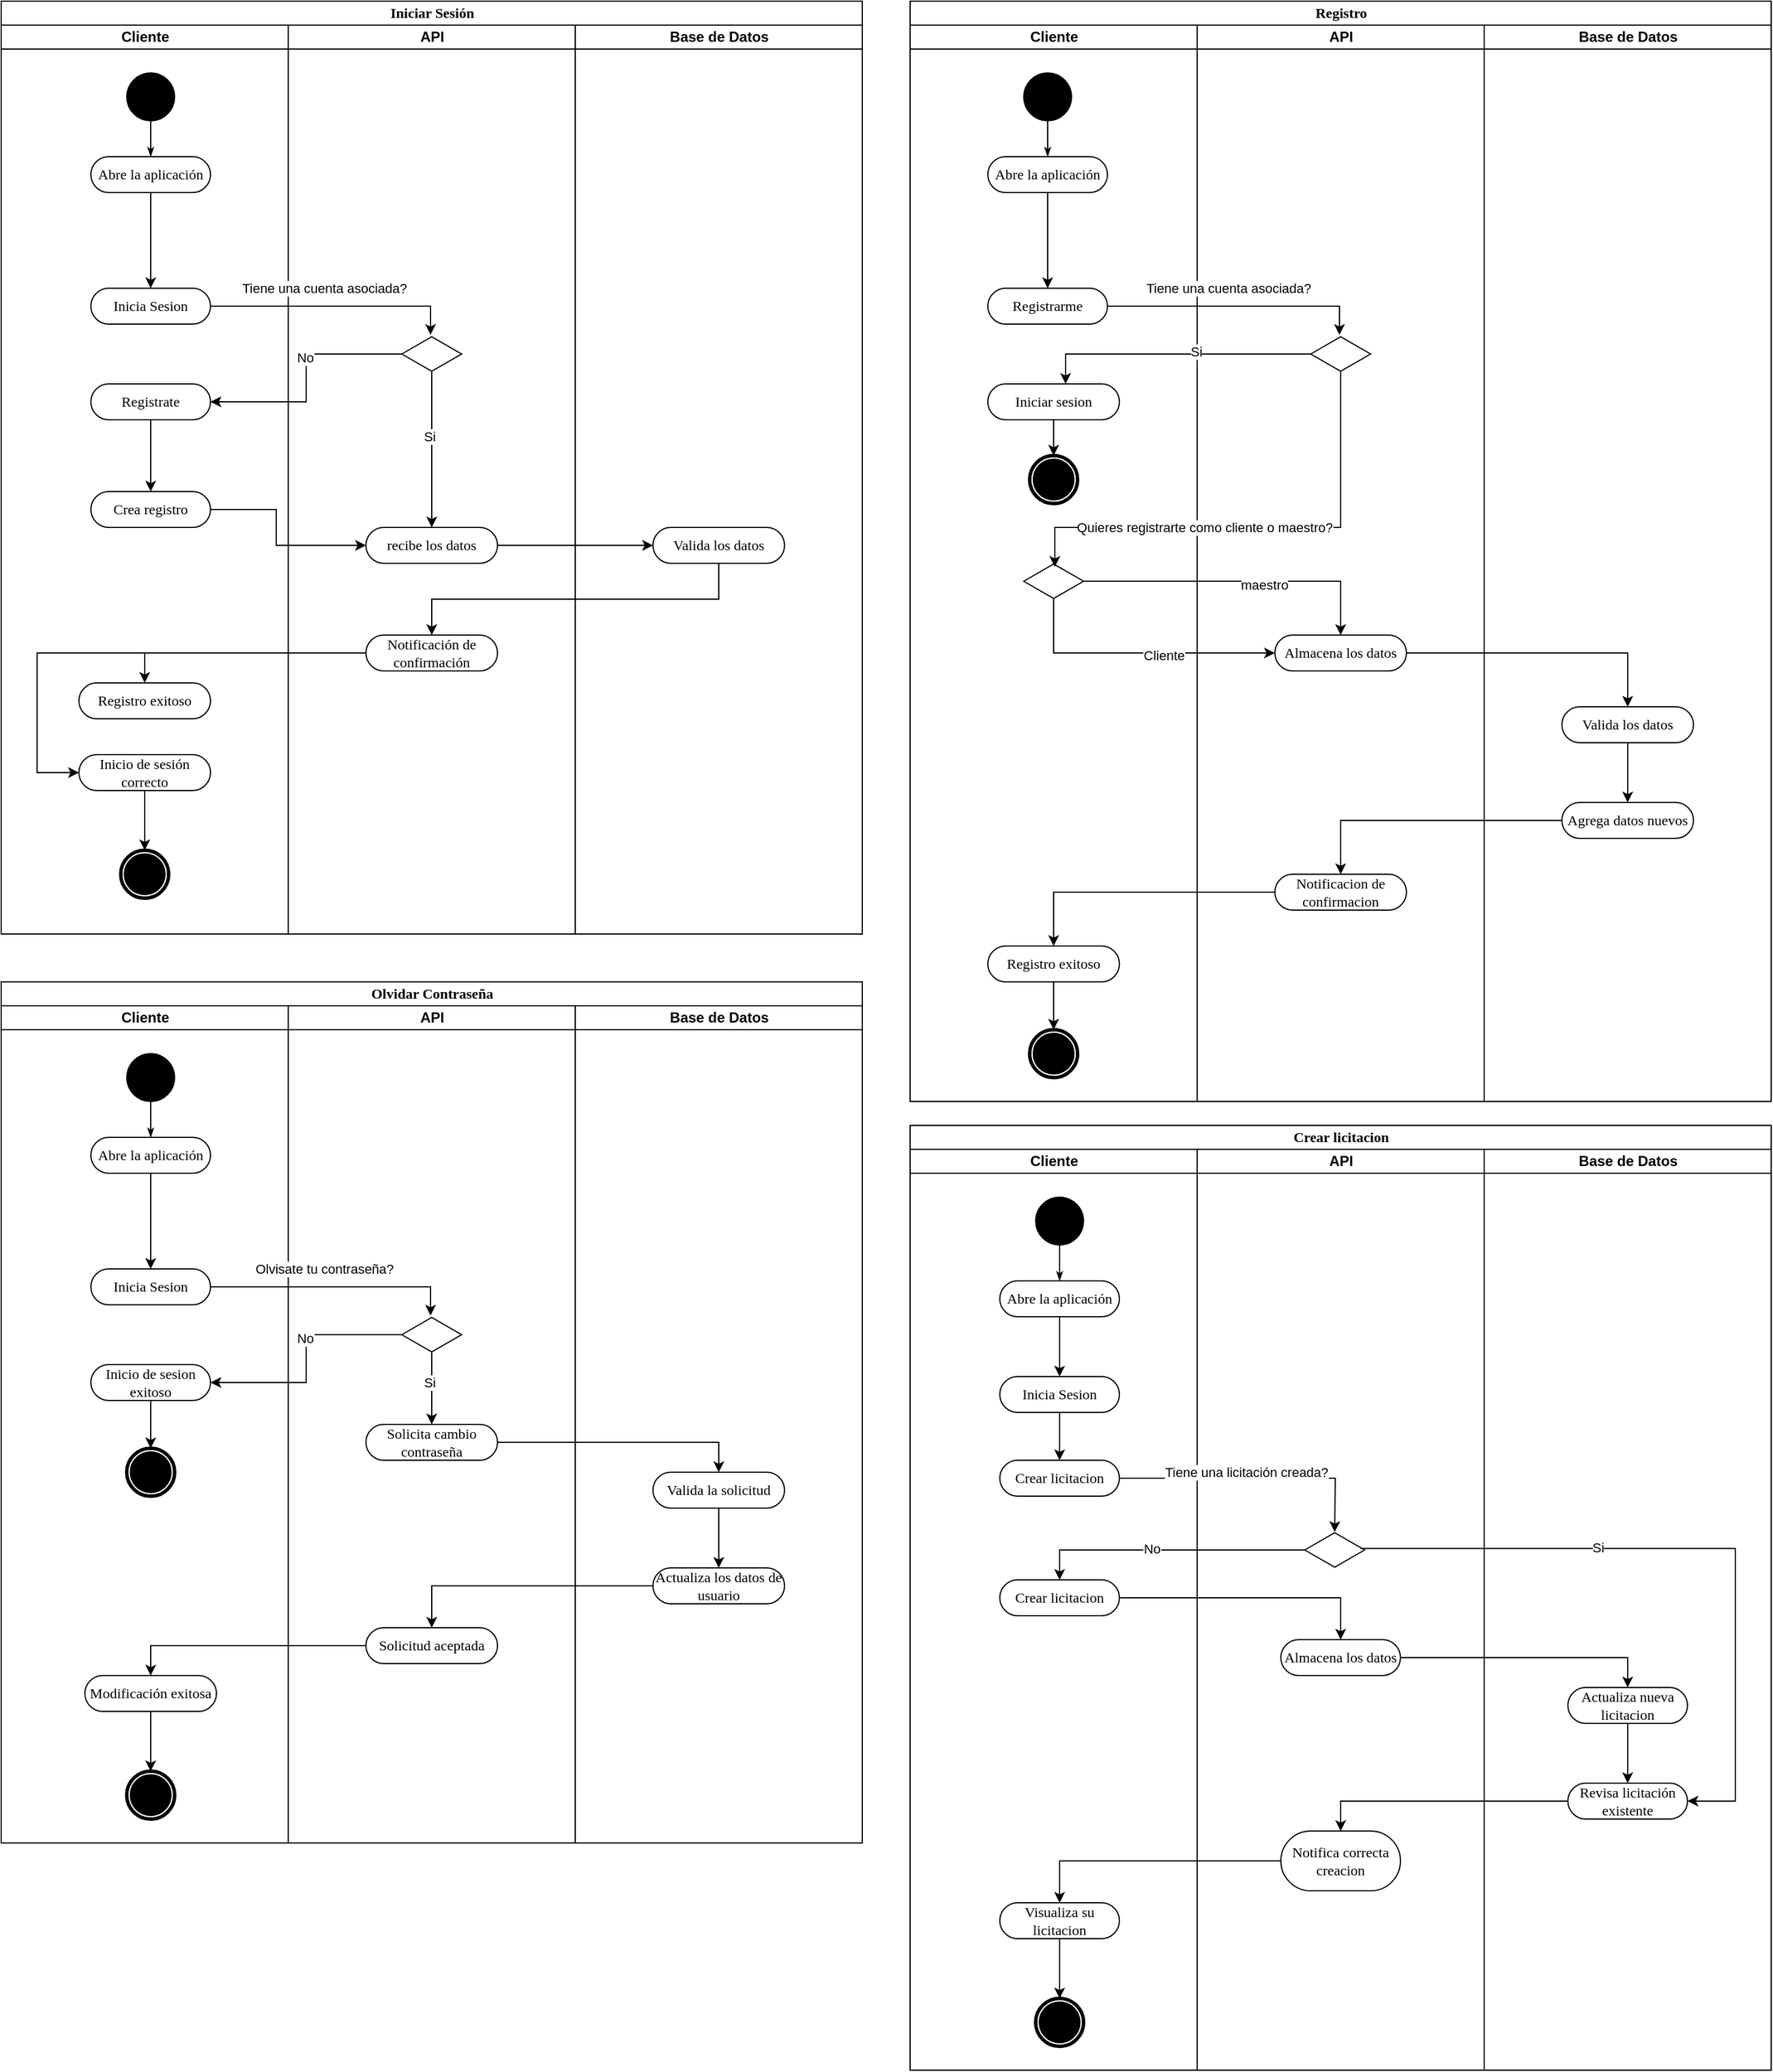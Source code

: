 <mxfile version="24.7.17">
  <diagram name="Page-1" id="0783ab3e-0a74-02c8-0abd-f7b4e66b4bec">
    <mxGraphModel dx="1687" dy="918" grid="1" gridSize="10" guides="1" tooltips="1" connect="1" arrows="1" fold="1" page="1" pageScale="1" pageWidth="850" pageHeight="1100" background="none" math="0" shadow="0">
      <root>
        <mxCell id="0" />
        <mxCell id="1" parent="0" />
        <mxCell id="1c1d494c118603dd-1" value="Iniciar Sesión" style="swimlane;html=1;childLayout=stackLayout;startSize=20;rounded=0;shadow=0;comic=0;labelBackgroundColor=none;strokeWidth=1;fontFamily=Verdana;fontSize=12;align=center;" parent="1" vertex="1">
          <mxGeometry x="40" y="20" width="720" height="780" as="geometry" />
        </mxCell>
        <mxCell id="1c1d494c118603dd-2" value="Cliente" style="swimlane;html=1;startSize=20;" parent="1c1d494c118603dd-1" vertex="1">
          <mxGeometry y="20" width="240" height="760" as="geometry" />
        </mxCell>
        <mxCell id="60571a20871a0731-4" value="" style="ellipse;whiteSpace=wrap;html=1;rounded=0;shadow=0;comic=0;labelBackgroundColor=none;strokeWidth=1;fillColor=#000000;fontFamily=Verdana;fontSize=12;align=center;" parent="1c1d494c118603dd-2" vertex="1">
          <mxGeometry x="105" y="40" width="40" height="40" as="geometry" />
        </mxCell>
        <mxCell id="jfp3G84-DyAn0jb1whlW-14" value="" style="edgeStyle=orthogonalEdgeStyle;rounded=0;orthogonalLoop=1;jettySize=auto;html=1;" edge="1" parent="1c1d494c118603dd-2" source="60571a20871a0731-8" target="jfp3G84-DyAn0jb1whlW-13">
          <mxGeometry relative="1" as="geometry" />
        </mxCell>
        <mxCell id="60571a20871a0731-8" value="Abre la aplicación" style="rounded=1;whiteSpace=wrap;html=1;shadow=0;comic=0;labelBackgroundColor=none;strokeWidth=1;fontFamily=Verdana;fontSize=12;align=center;arcSize=50;" parent="1c1d494c118603dd-2" vertex="1">
          <mxGeometry x="75" y="110" width="100" height="30" as="geometry" />
        </mxCell>
        <mxCell id="1c1d494c118603dd-27" style="edgeStyle=orthogonalEdgeStyle;rounded=0;html=1;labelBackgroundColor=none;startArrow=none;startFill=0;startSize=5;endArrow=classicThin;endFill=1;endSize=5;jettySize=auto;orthogonalLoop=1;strokeWidth=1;fontFamily=Verdana;fontSize=12" parent="1c1d494c118603dd-2" source="60571a20871a0731-4" target="60571a20871a0731-8" edge="1">
          <mxGeometry relative="1" as="geometry" />
        </mxCell>
        <mxCell id="jfp3G84-DyAn0jb1whlW-13" value="Inicia Sesion" style="rounded=1;whiteSpace=wrap;html=1;shadow=0;comic=0;labelBackgroundColor=none;strokeWidth=1;fontFamily=Verdana;fontSize=12;align=center;arcSize=50;" vertex="1" parent="1c1d494c118603dd-2">
          <mxGeometry x="75" y="220" width="100" height="30" as="geometry" />
        </mxCell>
        <mxCell id="jfp3G84-DyAn0jb1whlW-41" style="edgeStyle=orthogonalEdgeStyle;rounded=0;orthogonalLoop=1;jettySize=auto;html=1;" edge="1" parent="1c1d494c118603dd-2" source="jfp3G84-DyAn0jb1whlW-30" target="60571a20871a0731-5">
          <mxGeometry relative="1" as="geometry" />
        </mxCell>
        <mxCell id="jfp3G84-DyAn0jb1whlW-30" value="Inicio de sesión correcto" style="rounded=1;whiteSpace=wrap;html=1;shadow=0;comic=0;labelBackgroundColor=none;strokeWidth=1;fontFamily=Verdana;fontSize=12;align=center;arcSize=50;" vertex="1" parent="1c1d494c118603dd-2">
          <mxGeometry x="65" y="610" width="110" height="30" as="geometry" />
        </mxCell>
        <mxCell id="jfp3G84-DyAn0jb1whlW-37" value="" style="edgeStyle=orthogonalEdgeStyle;rounded=0;orthogonalLoop=1;jettySize=auto;html=1;" edge="1" parent="1c1d494c118603dd-2" source="jfp3G84-DyAn0jb1whlW-32" target="jfp3G84-DyAn0jb1whlW-36">
          <mxGeometry relative="1" as="geometry" />
        </mxCell>
        <mxCell id="jfp3G84-DyAn0jb1whlW-32" value="Registrate" style="rounded=1;whiteSpace=wrap;html=1;shadow=0;comic=0;labelBackgroundColor=none;strokeWidth=1;fontFamily=Verdana;fontSize=12;align=center;arcSize=50;" vertex="1" parent="1c1d494c118603dd-2">
          <mxGeometry x="75" y="300" width="100" height="30" as="geometry" />
        </mxCell>
        <mxCell id="jfp3G84-DyAn0jb1whlW-36" value="Crea registro" style="rounded=1;whiteSpace=wrap;html=1;shadow=0;comic=0;labelBackgroundColor=none;strokeWidth=1;fontFamily=Verdana;fontSize=12;align=center;arcSize=50;" vertex="1" parent="1c1d494c118603dd-2">
          <mxGeometry x="75" y="390" width="100" height="30" as="geometry" />
        </mxCell>
        <mxCell id="jfp3G84-DyAn0jb1whlW-39" value="Registro exitoso" style="rounded=1;whiteSpace=wrap;html=1;shadow=0;comic=0;labelBackgroundColor=none;strokeWidth=1;fontFamily=Verdana;fontSize=12;align=center;arcSize=50;" vertex="1" parent="1c1d494c118603dd-2">
          <mxGeometry x="65" y="550" width="110" height="30" as="geometry" />
        </mxCell>
        <mxCell id="60571a20871a0731-5" value="" style="shape=mxgraph.bpmn.shape;html=1;verticalLabelPosition=bottom;labelBackgroundColor=#ffffff;verticalAlign=top;perimeter=ellipsePerimeter;outline=end;symbol=terminate;rounded=0;shadow=0;comic=0;strokeWidth=1;fontFamily=Verdana;fontSize=12;align=center;" parent="1c1d494c118603dd-2" vertex="1">
          <mxGeometry x="100" y="690" width="40" height="40" as="geometry" />
        </mxCell>
        <mxCell id="1c1d494c118603dd-3" value="API" style="swimlane;html=1;startSize=20;" parent="1c1d494c118603dd-1" vertex="1">
          <mxGeometry x="240" y="20" width="240" height="760" as="geometry" />
        </mxCell>
        <mxCell id="jfp3G84-DyAn0jb1whlW-24" style="edgeStyle=orthogonalEdgeStyle;rounded=0;orthogonalLoop=1;jettySize=auto;html=1;" edge="1" parent="1c1d494c118603dd-3" source="jfp3G84-DyAn0jb1whlW-1" target="jfp3G84-DyAn0jb1whlW-23">
          <mxGeometry relative="1" as="geometry" />
        </mxCell>
        <mxCell id="jfp3G84-DyAn0jb1whlW-27" value="Si" style="edgeLabel;html=1;align=center;verticalAlign=middle;resizable=0;points=[];" vertex="1" connectable="0" parent="jfp3G84-DyAn0jb1whlW-24">
          <mxGeometry x="-0.167" y="-2" relative="1" as="geometry">
            <mxPoint as="offset" />
          </mxGeometry>
        </mxCell>
        <mxCell id="jfp3G84-DyAn0jb1whlW-1" value="" style="html=1;whiteSpace=wrap;aspect=fixed;shape=isoRectangle;" vertex="1" parent="1c1d494c118603dd-3">
          <mxGeometry x="95" y="260" width="50" height="30" as="geometry" />
        </mxCell>
        <mxCell id="jfp3G84-DyAn0jb1whlW-23" value="recibe los datos" style="rounded=1;whiteSpace=wrap;html=1;shadow=0;comic=0;labelBackgroundColor=none;strokeWidth=1;fontFamily=Verdana;fontSize=12;align=center;arcSize=50;" vertex="1" parent="1c1d494c118603dd-3">
          <mxGeometry x="65" y="420" width="110" height="30" as="geometry" />
        </mxCell>
        <mxCell id="jfp3G84-DyAn0jb1whlW-28" value="Notificación de confirmación" style="rounded=1;whiteSpace=wrap;html=1;shadow=0;comic=0;labelBackgroundColor=none;strokeWidth=1;fontFamily=Verdana;fontSize=12;align=center;arcSize=50;" vertex="1" parent="1c1d494c118603dd-3">
          <mxGeometry x="65" y="510" width="110" height="30" as="geometry" />
        </mxCell>
        <mxCell id="jfp3G84-DyAn0jb1whlW-15" style="edgeStyle=orthogonalEdgeStyle;rounded=0;orthogonalLoop=1;jettySize=auto;html=1;entryX=0.48;entryY=-0.033;entryDx=0;entryDy=0;entryPerimeter=0;" edge="1" parent="1c1d494c118603dd-1" source="jfp3G84-DyAn0jb1whlW-13" target="jfp3G84-DyAn0jb1whlW-1">
          <mxGeometry relative="1" as="geometry">
            <mxPoint x="310" y="255" as="targetPoint" />
          </mxGeometry>
        </mxCell>
        <mxCell id="jfp3G84-DyAn0jb1whlW-19" value="&lt;span style=&quot;color: rgba(0, 0, 0, 0); font-family: monospace; font-size: 0px; text-align: start; background-color: rgb(251, 251, 251);&quot;&gt;%3CmxGraphModel%3E%3Croot%3E%3CmxCell%20id%3D%220%22%2F%3E%3CmxCell%20id%3D%221%22%20parent%3D%220%22%2F%3E%3CmxCell%20id%3D%222%22%20value%3D%22Tiene%20una%20cuenta%20asociada%3F%22%20style%3D%22edgeLabel%3Bhtml%3D1%3Balign%3Dcenter%3BverticalAlign%3Dmiddle%3Bresizable%3D0%3Bpoints%3D%5B%5D%3B%22%20vertex%3D%221%22%20connectable%3D%220%22%20parent%3D%221%22%3E%3CmxGeometry%20x%3D%22370%22%20y%3D%22150%22%20as%3D%22geometry%22%2F%3E%3C%2FmxCell%3E%3C%2Froot%3E%3C%2FmxGraphModel%3Tiene una cuenta asociada?&lt;/span&gt;" style="edgeLabel;html=1;align=center;verticalAlign=middle;resizable=0;points=[];" vertex="1" connectable="0" parent="jfp3G84-DyAn0jb1whlW-15">
          <mxGeometry x="0.404" y="2" relative="1" as="geometry">
            <mxPoint as="offset" />
          </mxGeometry>
        </mxCell>
        <mxCell id="jfp3G84-DyAn0jb1whlW-20" value="Tiene una cuenta asociada?" style="edgeLabel;html=1;align=center;verticalAlign=middle;resizable=0;points=[];" vertex="1" connectable="0" parent="jfp3G84-DyAn0jb1whlW-15">
          <mxGeometry x="0.192" y="-1" relative="1" as="geometry">
            <mxPoint x="-29" y="-16" as="offset" />
          </mxGeometry>
        </mxCell>
        <mxCell id="jfp3G84-DyAn0jb1whlW-26" value="" style="edgeStyle=orthogonalEdgeStyle;rounded=0;orthogonalLoop=1;jettySize=auto;html=1;" edge="1" parent="1c1d494c118603dd-1" source="jfp3G84-DyAn0jb1whlW-23" target="jfp3G84-DyAn0jb1whlW-25">
          <mxGeometry relative="1" as="geometry" />
        </mxCell>
        <mxCell id="1c1d494c118603dd-4" value="Base de Datos" style="swimlane;html=1;startSize=20;" parent="1c1d494c118603dd-1" vertex="1">
          <mxGeometry x="480" y="20" width="240" height="760" as="geometry" />
        </mxCell>
        <mxCell id="jfp3G84-DyAn0jb1whlW-25" value="Valida los datos" style="rounded=1;whiteSpace=wrap;html=1;shadow=0;comic=0;labelBackgroundColor=none;strokeWidth=1;fontFamily=Verdana;fontSize=12;align=center;arcSize=50;" vertex="1" parent="1c1d494c118603dd-4">
          <mxGeometry x="65" y="420" width="110" height="30" as="geometry" />
        </mxCell>
        <mxCell id="jfp3G84-DyAn0jb1whlW-29" value="" style="edgeStyle=orthogonalEdgeStyle;rounded=0;orthogonalLoop=1;jettySize=auto;html=1;" edge="1" parent="1c1d494c118603dd-1" source="jfp3G84-DyAn0jb1whlW-25" target="jfp3G84-DyAn0jb1whlW-28">
          <mxGeometry relative="1" as="geometry">
            <Array as="points">
              <mxPoint x="600" y="500" />
              <mxPoint x="360" y="500" />
            </Array>
          </mxGeometry>
        </mxCell>
        <mxCell id="jfp3G84-DyAn0jb1whlW-31" value="" style="edgeStyle=orthogonalEdgeStyle;rounded=0;orthogonalLoop=1;jettySize=auto;html=1;" edge="1" parent="1c1d494c118603dd-1" source="jfp3G84-DyAn0jb1whlW-28" target="jfp3G84-DyAn0jb1whlW-30">
          <mxGeometry relative="1" as="geometry">
            <Array as="points">
              <mxPoint x="30" y="545" />
              <mxPoint x="30" y="645" />
            </Array>
          </mxGeometry>
        </mxCell>
        <mxCell id="jfp3G84-DyAn0jb1whlW-34" style="edgeStyle=orthogonalEdgeStyle;rounded=0;orthogonalLoop=1;jettySize=auto;html=1;entryX=1;entryY=0.5;entryDx=0;entryDy=0;" edge="1" parent="1c1d494c118603dd-1" source="jfp3G84-DyAn0jb1whlW-1" target="jfp3G84-DyAn0jb1whlW-32">
          <mxGeometry relative="1" as="geometry" />
        </mxCell>
        <mxCell id="jfp3G84-DyAn0jb1whlW-35" value="No" style="edgeLabel;html=1;align=center;verticalAlign=middle;resizable=0;points=[];" vertex="1" connectable="0" parent="jfp3G84-DyAn0jb1whlW-34">
          <mxGeometry x="-0.175" y="-1" relative="1" as="geometry">
            <mxPoint as="offset" />
          </mxGeometry>
        </mxCell>
        <mxCell id="jfp3G84-DyAn0jb1whlW-38" style="edgeStyle=orthogonalEdgeStyle;rounded=0;orthogonalLoop=1;jettySize=auto;html=1;entryX=0;entryY=0.5;entryDx=0;entryDy=0;" edge="1" parent="1c1d494c118603dd-1" source="jfp3G84-DyAn0jb1whlW-36" target="jfp3G84-DyAn0jb1whlW-23">
          <mxGeometry relative="1" as="geometry">
            <Array as="points">
              <mxPoint x="230" y="425" />
              <mxPoint x="230" y="455" />
            </Array>
          </mxGeometry>
        </mxCell>
        <mxCell id="jfp3G84-DyAn0jb1whlW-40" style="edgeStyle=orthogonalEdgeStyle;rounded=0;orthogonalLoop=1;jettySize=auto;html=1;entryX=0.5;entryY=0;entryDx=0;entryDy=0;" edge="1" parent="1c1d494c118603dd-1" source="jfp3G84-DyAn0jb1whlW-28" target="jfp3G84-DyAn0jb1whlW-39">
          <mxGeometry relative="1" as="geometry" />
        </mxCell>
        <mxCell id="jfp3G84-DyAn0jb1whlW-42" value="Olvidar Contraseña" style="swimlane;html=1;childLayout=stackLayout;startSize=20;rounded=0;shadow=0;comic=0;labelBackgroundColor=none;strokeWidth=1;fontFamily=Verdana;fontSize=12;align=center;" vertex="1" parent="1">
          <mxGeometry x="40" y="840" width="720" height="720" as="geometry" />
        </mxCell>
        <mxCell id="jfp3G84-DyAn0jb1whlW-43" value="Cliente" style="swimlane;html=1;startSize=20;" vertex="1" parent="jfp3G84-DyAn0jb1whlW-42">
          <mxGeometry y="20" width="240" height="700" as="geometry" />
        </mxCell>
        <mxCell id="jfp3G84-DyAn0jb1whlW-44" value="" style="ellipse;whiteSpace=wrap;html=1;rounded=0;shadow=0;comic=0;labelBackgroundColor=none;strokeWidth=1;fillColor=#000000;fontFamily=Verdana;fontSize=12;align=center;" vertex="1" parent="jfp3G84-DyAn0jb1whlW-43">
          <mxGeometry x="105" y="40" width="40" height="40" as="geometry" />
        </mxCell>
        <mxCell id="jfp3G84-DyAn0jb1whlW-45" value="" style="edgeStyle=orthogonalEdgeStyle;rounded=0;orthogonalLoop=1;jettySize=auto;html=1;" edge="1" parent="jfp3G84-DyAn0jb1whlW-43" source="jfp3G84-DyAn0jb1whlW-46" target="jfp3G84-DyAn0jb1whlW-48">
          <mxGeometry relative="1" as="geometry" />
        </mxCell>
        <mxCell id="jfp3G84-DyAn0jb1whlW-46" value="Abre la aplicación" style="rounded=1;whiteSpace=wrap;html=1;shadow=0;comic=0;labelBackgroundColor=none;strokeWidth=1;fontFamily=Verdana;fontSize=12;align=center;arcSize=50;" vertex="1" parent="jfp3G84-DyAn0jb1whlW-43">
          <mxGeometry x="75" y="110" width="100" height="30" as="geometry" />
        </mxCell>
        <mxCell id="jfp3G84-DyAn0jb1whlW-47" style="edgeStyle=orthogonalEdgeStyle;rounded=0;html=1;labelBackgroundColor=none;startArrow=none;startFill=0;startSize=5;endArrow=classicThin;endFill=1;endSize=5;jettySize=auto;orthogonalLoop=1;strokeWidth=1;fontFamily=Verdana;fontSize=12" edge="1" parent="jfp3G84-DyAn0jb1whlW-43" source="jfp3G84-DyAn0jb1whlW-44" target="jfp3G84-DyAn0jb1whlW-46">
          <mxGeometry relative="1" as="geometry" />
        </mxCell>
        <mxCell id="jfp3G84-DyAn0jb1whlW-48" value="Inicia Sesion" style="rounded=1;whiteSpace=wrap;html=1;shadow=0;comic=0;labelBackgroundColor=none;strokeWidth=1;fontFamily=Verdana;fontSize=12;align=center;arcSize=50;" vertex="1" parent="jfp3G84-DyAn0jb1whlW-43">
          <mxGeometry x="75" y="220" width="100" height="30" as="geometry" />
        </mxCell>
        <mxCell id="jfp3G84-DyAn0jb1whlW-75" style="edgeStyle=orthogonalEdgeStyle;rounded=0;orthogonalLoop=1;jettySize=auto;html=1;" edge="1" parent="jfp3G84-DyAn0jb1whlW-43" source="jfp3G84-DyAn0jb1whlW-52" target="jfp3G84-DyAn0jb1whlW-74">
          <mxGeometry relative="1" as="geometry" />
        </mxCell>
        <mxCell id="jfp3G84-DyAn0jb1whlW-52" value="Inicio de sesion exitoso" style="rounded=1;whiteSpace=wrap;html=1;shadow=0;comic=0;labelBackgroundColor=none;strokeWidth=1;fontFamily=Verdana;fontSize=12;align=center;arcSize=50;" vertex="1" parent="jfp3G84-DyAn0jb1whlW-43">
          <mxGeometry x="75" y="300" width="100" height="30" as="geometry" />
        </mxCell>
        <mxCell id="jfp3G84-DyAn0jb1whlW-109" style="edgeStyle=orthogonalEdgeStyle;rounded=0;orthogonalLoop=1;jettySize=auto;html=1;" edge="1" parent="jfp3G84-DyAn0jb1whlW-43" source="jfp3G84-DyAn0jb1whlW-54" target="jfp3G84-DyAn0jb1whlW-55">
          <mxGeometry relative="1" as="geometry" />
        </mxCell>
        <mxCell id="jfp3G84-DyAn0jb1whlW-54" value="Modificación exitosa" style="rounded=1;whiteSpace=wrap;html=1;shadow=0;comic=0;labelBackgroundColor=none;strokeWidth=1;fontFamily=Verdana;fontSize=12;align=center;arcSize=50;" vertex="1" parent="jfp3G84-DyAn0jb1whlW-43">
          <mxGeometry x="70" y="560" width="110" height="30" as="geometry" />
        </mxCell>
        <mxCell id="jfp3G84-DyAn0jb1whlW-55" value="" style="shape=mxgraph.bpmn.shape;html=1;verticalLabelPosition=bottom;labelBackgroundColor=#ffffff;verticalAlign=top;perimeter=ellipsePerimeter;outline=end;symbol=terminate;rounded=0;shadow=0;comic=0;strokeWidth=1;fontFamily=Verdana;fontSize=12;align=center;" vertex="1" parent="jfp3G84-DyAn0jb1whlW-43">
          <mxGeometry x="105" y="640" width="40" height="40" as="geometry" />
        </mxCell>
        <mxCell id="jfp3G84-DyAn0jb1whlW-74" value="" style="shape=mxgraph.bpmn.shape;html=1;verticalLabelPosition=bottom;labelBackgroundColor=#ffffff;verticalAlign=top;perimeter=ellipsePerimeter;outline=end;symbol=terminate;rounded=0;shadow=0;comic=0;strokeWidth=1;fontFamily=Verdana;fontSize=12;align=center;" vertex="1" parent="jfp3G84-DyAn0jb1whlW-43">
          <mxGeometry x="105" y="370" width="40" height="40" as="geometry" />
        </mxCell>
        <mxCell id="jfp3G84-DyAn0jb1whlW-56" value="API" style="swimlane;html=1;startSize=20;" vertex="1" parent="jfp3G84-DyAn0jb1whlW-42">
          <mxGeometry x="240" y="20" width="240" height="700" as="geometry" />
        </mxCell>
        <mxCell id="jfp3G84-DyAn0jb1whlW-57" style="edgeStyle=orthogonalEdgeStyle;rounded=0;orthogonalLoop=1;jettySize=auto;html=1;" edge="1" parent="jfp3G84-DyAn0jb1whlW-56" source="jfp3G84-DyAn0jb1whlW-59" target="jfp3G84-DyAn0jb1whlW-60">
          <mxGeometry relative="1" as="geometry" />
        </mxCell>
        <mxCell id="jfp3G84-DyAn0jb1whlW-58" value="Si" style="edgeLabel;html=1;align=center;verticalAlign=middle;resizable=0;points=[];" vertex="1" connectable="0" parent="jfp3G84-DyAn0jb1whlW-57">
          <mxGeometry x="-0.167" y="-2" relative="1" as="geometry">
            <mxPoint as="offset" />
          </mxGeometry>
        </mxCell>
        <mxCell id="jfp3G84-DyAn0jb1whlW-59" value="" style="html=1;whiteSpace=wrap;aspect=fixed;shape=isoRectangle;" vertex="1" parent="jfp3G84-DyAn0jb1whlW-56">
          <mxGeometry x="95" y="260" width="50" height="30" as="geometry" />
        </mxCell>
        <mxCell id="jfp3G84-DyAn0jb1whlW-60" value="Solicita cambio contraseña" style="rounded=1;whiteSpace=wrap;html=1;shadow=0;comic=0;labelBackgroundColor=none;strokeWidth=1;fontFamily=Verdana;fontSize=12;align=center;arcSize=50;" vertex="1" parent="jfp3G84-DyAn0jb1whlW-56">
          <mxGeometry x="65" y="350" width="110" height="30" as="geometry" />
        </mxCell>
        <mxCell id="jfp3G84-DyAn0jb1whlW-61" value="Solicitud aceptada" style="rounded=1;whiteSpace=wrap;html=1;shadow=0;comic=0;labelBackgroundColor=none;strokeWidth=1;fontFamily=Verdana;fontSize=12;align=center;arcSize=50;" vertex="1" parent="jfp3G84-DyAn0jb1whlW-56">
          <mxGeometry x="65" y="520" width="110" height="30" as="geometry" />
        </mxCell>
        <mxCell id="jfp3G84-DyAn0jb1whlW-62" style="edgeStyle=orthogonalEdgeStyle;rounded=0;orthogonalLoop=1;jettySize=auto;html=1;entryX=0.48;entryY=-0.033;entryDx=0;entryDy=0;entryPerimeter=0;" edge="1" parent="jfp3G84-DyAn0jb1whlW-42" source="jfp3G84-DyAn0jb1whlW-48" target="jfp3G84-DyAn0jb1whlW-59">
          <mxGeometry relative="1" as="geometry">
            <mxPoint x="310" y="255" as="targetPoint" />
          </mxGeometry>
        </mxCell>
        <mxCell id="jfp3G84-DyAn0jb1whlW-63" value="&lt;span style=&quot;color: rgba(0, 0, 0, 0); font-family: monospace; font-size: 0px; text-align: start; background-color: rgb(251, 251, 251);&quot;&gt;%3CmxGraphModel%3E%3Croot%3E%3CmxCell%20id%3D%220%22%2F%3E%3CmxCell%20id%3D%221%22%20parent%3D%220%22%2F%3E%3CmxCell%20id%3D%222%22%20value%3D%22Tiene%20una%20cuenta%20asociada%3F%22%20style%3D%22edgeLabel%3Bhtml%3D1%3Balign%3Dcenter%3BverticalAlign%3Dmiddle%3Bresizable%3D0%3Bpoints%3D%5B%5D%3B%22%20vertex%3D%221%22%20connectable%3D%220%22%20parent%3D%221%22%3E%3CmxGeometry%20x%3D%22370%22%20y%3D%22150%22%20as%3D%22geometry%22%2F%3E%3C%2FmxCell%3E%3C%2Froot%3E%3C%2FmxGraphModel%3Tiene una cuenta asociada?&lt;/span&gt;" style="edgeLabel;html=1;align=center;verticalAlign=middle;resizable=0;points=[];" vertex="1" connectable="0" parent="jfp3G84-DyAn0jb1whlW-62">
          <mxGeometry x="0.404" y="2" relative="1" as="geometry">
            <mxPoint as="offset" />
          </mxGeometry>
        </mxCell>
        <mxCell id="jfp3G84-DyAn0jb1whlW-64" value="Olvisate tu contraseña?" style="edgeLabel;html=1;align=center;verticalAlign=middle;resizable=0;points=[];" vertex="1" connectable="0" parent="jfp3G84-DyAn0jb1whlW-62">
          <mxGeometry x="0.192" y="-1" relative="1" as="geometry">
            <mxPoint x="-29" y="-16" as="offset" />
          </mxGeometry>
        </mxCell>
        <mxCell id="jfp3G84-DyAn0jb1whlW-65" value="" style="edgeStyle=orthogonalEdgeStyle;rounded=0;orthogonalLoop=1;jettySize=auto;html=1;" edge="1" parent="jfp3G84-DyAn0jb1whlW-42" source="jfp3G84-DyAn0jb1whlW-60" target="jfp3G84-DyAn0jb1whlW-67">
          <mxGeometry relative="1" as="geometry" />
        </mxCell>
        <mxCell id="jfp3G84-DyAn0jb1whlW-66" value="Base de Datos" style="swimlane;html=1;startSize=20;" vertex="1" parent="jfp3G84-DyAn0jb1whlW-42">
          <mxGeometry x="480" y="20" width="240" height="700" as="geometry" />
        </mxCell>
        <mxCell id="jfp3G84-DyAn0jb1whlW-106" value="" style="edgeStyle=orthogonalEdgeStyle;rounded=0;orthogonalLoop=1;jettySize=auto;html=1;" edge="1" parent="jfp3G84-DyAn0jb1whlW-66" source="jfp3G84-DyAn0jb1whlW-67" target="jfp3G84-DyAn0jb1whlW-104">
          <mxGeometry relative="1" as="geometry" />
        </mxCell>
        <mxCell id="jfp3G84-DyAn0jb1whlW-67" value="Valida la solicitud" style="rounded=1;whiteSpace=wrap;html=1;shadow=0;comic=0;labelBackgroundColor=none;strokeWidth=1;fontFamily=Verdana;fontSize=12;align=center;arcSize=50;" vertex="1" parent="jfp3G84-DyAn0jb1whlW-66">
          <mxGeometry x="65" y="390" width="110" height="30" as="geometry" />
        </mxCell>
        <mxCell id="jfp3G84-DyAn0jb1whlW-104" value="Actualiza los datos de usuario" style="rounded=1;whiteSpace=wrap;html=1;shadow=0;comic=0;labelBackgroundColor=none;strokeWidth=1;fontFamily=Verdana;fontSize=12;align=center;arcSize=50;" vertex="1" parent="jfp3G84-DyAn0jb1whlW-66">
          <mxGeometry x="65" y="470" width="110" height="30" as="geometry" />
        </mxCell>
        <mxCell id="jfp3G84-DyAn0jb1whlW-70" style="edgeStyle=orthogonalEdgeStyle;rounded=0;orthogonalLoop=1;jettySize=auto;html=1;entryX=1;entryY=0.5;entryDx=0;entryDy=0;" edge="1" parent="jfp3G84-DyAn0jb1whlW-42" source="jfp3G84-DyAn0jb1whlW-59" target="jfp3G84-DyAn0jb1whlW-52">
          <mxGeometry relative="1" as="geometry" />
        </mxCell>
        <mxCell id="jfp3G84-DyAn0jb1whlW-71" value="No" style="edgeLabel;html=1;align=center;verticalAlign=middle;resizable=0;points=[];" vertex="1" connectable="0" parent="jfp3G84-DyAn0jb1whlW-70">
          <mxGeometry x="-0.175" y="-1" relative="1" as="geometry">
            <mxPoint as="offset" />
          </mxGeometry>
        </mxCell>
        <mxCell id="jfp3G84-DyAn0jb1whlW-73" style="edgeStyle=orthogonalEdgeStyle;rounded=0;orthogonalLoop=1;jettySize=auto;html=1;entryX=0.5;entryY=0;entryDx=0;entryDy=0;" edge="1" parent="jfp3G84-DyAn0jb1whlW-42" source="jfp3G84-DyAn0jb1whlW-61" target="jfp3G84-DyAn0jb1whlW-54">
          <mxGeometry relative="1" as="geometry" />
        </mxCell>
        <mxCell id="jfp3G84-DyAn0jb1whlW-108" style="edgeStyle=orthogonalEdgeStyle;rounded=0;orthogonalLoop=1;jettySize=auto;html=1;entryX=0.5;entryY=0;entryDx=0;entryDy=0;" edge="1" parent="jfp3G84-DyAn0jb1whlW-42" source="jfp3G84-DyAn0jb1whlW-104" target="jfp3G84-DyAn0jb1whlW-61">
          <mxGeometry relative="1" as="geometry">
            <mxPoint x="460" y="510" as="targetPoint" />
          </mxGeometry>
        </mxCell>
        <mxCell id="jfp3G84-DyAn0jb1whlW-110" value="Registro" style="swimlane;html=1;childLayout=stackLayout;startSize=20;rounded=0;shadow=0;comic=0;labelBackgroundColor=none;strokeWidth=1;fontFamily=Verdana;fontSize=12;align=center;" vertex="1" parent="1">
          <mxGeometry x="800" y="20" width="720" height="920" as="geometry" />
        </mxCell>
        <mxCell id="jfp3G84-DyAn0jb1whlW-111" value="Cliente" style="swimlane;html=1;startSize=20;" vertex="1" parent="jfp3G84-DyAn0jb1whlW-110">
          <mxGeometry y="20" width="240" height="900" as="geometry" />
        </mxCell>
        <mxCell id="jfp3G84-DyAn0jb1whlW-112" value="" style="ellipse;whiteSpace=wrap;html=1;rounded=0;shadow=0;comic=0;labelBackgroundColor=none;strokeWidth=1;fillColor=#000000;fontFamily=Verdana;fontSize=12;align=center;" vertex="1" parent="jfp3G84-DyAn0jb1whlW-111">
          <mxGeometry x="95" y="40" width="40" height="40" as="geometry" />
        </mxCell>
        <mxCell id="jfp3G84-DyAn0jb1whlW-113" value="" style="edgeStyle=orthogonalEdgeStyle;rounded=0;orthogonalLoop=1;jettySize=auto;html=1;" edge="1" parent="jfp3G84-DyAn0jb1whlW-111" source="jfp3G84-DyAn0jb1whlW-114" target="jfp3G84-DyAn0jb1whlW-116">
          <mxGeometry relative="1" as="geometry" />
        </mxCell>
        <mxCell id="jfp3G84-DyAn0jb1whlW-114" value="Abre la aplicación" style="rounded=1;whiteSpace=wrap;html=1;shadow=0;comic=0;labelBackgroundColor=none;strokeWidth=1;fontFamily=Verdana;fontSize=12;align=center;arcSize=50;" vertex="1" parent="jfp3G84-DyAn0jb1whlW-111">
          <mxGeometry x="65" y="110" width="100" height="30" as="geometry" />
        </mxCell>
        <mxCell id="jfp3G84-DyAn0jb1whlW-115" style="edgeStyle=orthogonalEdgeStyle;rounded=0;html=1;labelBackgroundColor=none;startArrow=none;startFill=0;startSize=5;endArrow=classicThin;endFill=1;endSize=5;jettySize=auto;orthogonalLoop=1;strokeWidth=1;fontFamily=Verdana;fontSize=12" edge="1" parent="jfp3G84-DyAn0jb1whlW-111" source="jfp3G84-DyAn0jb1whlW-112" target="jfp3G84-DyAn0jb1whlW-114">
          <mxGeometry relative="1" as="geometry" />
        </mxCell>
        <mxCell id="jfp3G84-DyAn0jb1whlW-116" value="Registrarme" style="rounded=1;whiteSpace=wrap;html=1;shadow=0;comic=0;labelBackgroundColor=none;strokeWidth=1;fontFamily=Verdana;fontSize=12;align=center;arcSize=50;" vertex="1" parent="jfp3G84-DyAn0jb1whlW-111">
          <mxGeometry x="65" y="220" width="100" height="30" as="geometry" />
        </mxCell>
        <mxCell id="jfp3G84-DyAn0jb1whlW-123" value="" style="shape=mxgraph.bpmn.shape;html=1;verticalLabelPosition=bottom;labelBackgroundColor=#ffffff;verticalAlign=top;perimeter=ellipsePerimeter;outline=end;symbol=terminate;rounded=0;shadow=0;comic=0;strokeWidth=1;fontFamily=Verdana;fontSize=12;align=center;" vertex="1" parent="jfp3G84-DyAn0jb1whlW-111">
          <mxGeometry x="100" y="840" width="40" height="40" as="geometry" />
        </mxCell>
        <mxCell id="jfp3G84-DyAn0jb1whlW-143" style="edgeStyle=orthogonalEdgeStyle;rounded=0;orthogonalLoop=1;jettySize=auto;html=1;exitX=0.5;exitY=1;exitDx=0;exitDy=0;" edge="1" parent="jfp3G84-DyAn0jb1whlW-111" source="jfp3G84-DyAn0jb1whlW-128" target="jfp3G84-DyAn0jb1whlW-142">
          <mxGeometry relative="1" as="geometry" />
        </mxCell>
        <mxCell id="jfp3G84-DyAn0jb1whlW-128" value="Iniciar sesion" style="rounded=1;whiteSpace=wrap;html=1;shadow=0;comic=0;labelBackgroundColor=none;strokeWidth=1;fontFamily=Verdana;fontSize=12;align=center;arcSize=50;" vertex="1" parent="jfp3G84-DyAn0jb1whlW-111">
          <mxGeometry x="65" y="300" width="110" height="30" as="geometry" />
        </mxCell>
        <mxCell id="jfp3G84-DyAn0jb1whlW-142" value="" style="shape=mxgraph.bpmn.shape;html=1;verticalLabelPosition=bottom;labelBackgroundColor=#ffffff;verticalAlign=top;perimeter=ellipsePerimeter;outline=end;symbol=terminate;rounded=0;shadow=0;comic=0;strokeWidth=1;fontFamily=Verdana;fontSize=12;align=center;" vertex="1" parent="jfp3G84-DyAn0jb1whlW-111">
          <mxGeometry x="100" y="360" width="40" height="40" as="geometry" />
        </mxCell>
        <mxCell id="jfp3G84-DyAn0jb1whlW-147" value="" style="html=1;whiteSpace=wrap;aspect=fixed;shape=isoRectangle;" vertex="1" parent="jfp3G84-DyAn0jb1whlW-111">
          <mxGeometry x="95" y="450" width="50" height="30" as="geometry" />
        </mxCell>
        <mxCell id="jfp3G84-DyAn0jb1whlW-163" style="edgeStyle=orthogonalEdgeStyle;rounded=0;orthogonalLoop=1;jettySize=auto;html=1;entryX=0.5;entryY=0;entryDx=0;entryDy=0;" edge="1" parent="jfp3G84-DyAn0jb1whlW-111" source="jfp3G84-DyAn0jb1whlW-161" target="jfp3G84-DyAn0jb1whlW-123">
          <mxGeometry relative="1" as="geometry" />
        </mxCell>
        <mxCell id="jfp3G84-DyAn0jb1whlW-161" value="Registro exitoso" style="rounded=1;whiteSpace=wrap;html=1;shadow=0;comic=0;labelBackgroundColor=none;strokeWidth=1;fontFamily=Verdana;fontSize=12;align=center;arcSize=50;" vertex="1" parent="jfp3G84-DyAn0jb1whlW-111">
          <mxGeometry x="65" y="770" width="110" height="30" as="geometry" />
        </mxCell>
        <mxCell id="jfp3G84-DyAn0jb1whlW-124" value="API" style="swimlane;html=1;startSize=20;" vertex="1" parent="jfp3G84-DyAn0jb1whlW-110">
          <mxGeometry x="240" y="20" width="240" height="900" as="geometry" />
        </mxCell>
        <mxCell id="jfp3G84-DyAn0jb1whlW-127" value="" style="html=1;whiteSpace=wrap;aspect=fixed;shape=isoRectangle;" vertex="1" parent="jfp3G84-DyAn0jb1whlW-124">
          <mxGeometry x="95" y="260" width="50" height="30" as="geometry" />
        </mxCell>
        <mxCell id="jfp3G84-DyAn0jb1whlW-150" value="Almacena los datos" style="rounded=1;whiteSpace=wrap;html=1;shadow=0;comic=0;labelBackgroundColor=none;strokeWidth=1;fontFamily=Verdana;fontSize=12;align=center;arcSize=50;" vertex="1" parent="jfp3G84-DyAn0jb1whlW-124">
          <mxGeometry x="65" y="510" width="110" height="30" as="geometry" />
        </mxCell>
        <mxCell id="jfp3G84-DyAn0jb1whlW-157" value="Notificacion de confirmacion" style="rounded=1;whiteSpace=wrap;html=1;shadow=0;comic=0;labelBackgroundColor=none;strokeWidth=1;fontFamily=Verdana;fontSize=12;align=center;arcSize=50;" vertex="1" parent="jfp3G84-DyAn0jb1whlW-124">
          <mxGeometry x="65" y="710" width="110" height="30" as="geometry" />
        </mxCell>
        <mxCell id="jfp3G84-DyAn0jb1whlW-130" style="edgeStyle=orthogonalEdgeStyle;rounded=0;orthogonalLoop=1;jettySize=auto;html=1;entryX=0.48;entryY=-0.033;entryDx=0;entryDy=0;entryPerimeter=0;" edge="1" parent="jfp3G84-DyAn0jb1whlW-110" source="jfp3G84-DyAn0jb1whlW-116" target="jfp3G84-DyAn0jb1whlW-127">
          <mxGeometry relative="1" as="geometry">
            <mxPoint x="310" y="255" as="targetPoint" />
          </mxGeometry>
        </mxCell>
        <mxCell id="jfp3G84-DyAn0jb1whlW-131" value="&lt;span style=&quot;color: rgba(0, 0, 0, 0); font-family: monospace; font-size: 0px; text-align: start; background-color: rgb(251, 251, 251);&quot;&gt;%3CmxGraphModel%3E%3Croot%3E%3CmxCell%20id%3D%220%22%2F%3E%3CmxCell%20id%3D%221%22%20parent%3D%220%22%2F%3E%3CmxCell%20id%3D%222%22%20value%3D%22Tiene%20una%20cuenta%20asociada%3F%22%20style%3D%22edgeLabel%3Bhtml%3D1%3Balign%3Dcenter%3BverticalAlign%3Dmiddle%3Bresizable%3D0%3Bpoints%3D%5B%5D%3B%22%20vertex%3D%221%22%20connectable%3D%220%22%20parent%3D%221%22%3E%3CmxGeometry%20x%3D%22370%22%20y%3D%22150%22%20as%3D%22geometry%22%2F%3E%3C%2FmxCell%3E%3C%2Froot%3E%3C%2FmxGraphModel%3Tiene una cuenta asociada?&lt;/span&gt;" style="edgeLabel;html=1;align=center;verticalAlign=middle;resizable=0;points=[];" vertex="1" connectable="0" parent="jfp3G84-DyAn0jb1whlW-130">
          <mxGeometry x="0.404" y="2" relative="1" as="geometry">
            <mxPoint as="offset" />
          </mxGeometry>
        </mxCell>
        <mxCell id="jfp3G84-DyAn0jb1whlW-132" value="Tiene una cuenta asociada?" style="edgeLabel;html=1;align=center;verticalAlign=middle;resizable=0;points=[];" vertex="1" connectable="0" parent="jfp3G84-DyAn0jb1whlW-130">
          <mxGeometry x="0.192" y="-1" relative="1" as="geometry">
            <mxPoint x="-29" y="-16" as="offset" />
          </mxGeometry>
        </mxCell>
        <mxCell id="jfp3G84-DyAn0jb1whlW-134" value="Base de Datos" style="swimlane;html=1;startSize=20;" vertex="1" parent="jfp3G84-DyAn0jb1whlW-110">
          <mxGeometry x="480" y="20" width="240" height="900" as="geometry" />
        </mxCell>
        <mxCell id="jfp3G84-DyAn0jb1whlW-159" style="edgeStyle=orthogonalEdgeStyle;rounded=0;orthogonalLoop=1;jettySize=auto;html=1;entryX=0.5;entryY=0;entryDx=0;entryDy=0;" edge="1" parent="jfp3G84-DyAn0jb1whlW-134" source="jfp3G84-DyAn0jb1whlW-155" target="jfp3G84-DyAn0jb1whlW-156">
          <mxGeometry relative="1" as="geometry" />
        </mxCell>
        <mxCell id="jfp3G84-DyAn0jb1whlW-155" value="Valida los datos" style="rounded=1;whiteSpace=wrap;html=1;shadow=0;comic=0;labelBackgroundColor=none;strokeWidth=1;fontFamily=Verdana;fontSize=12;align=center;arcSize=50;" vertex="1" parent="jfp3G84-DyAn0jb1whlW-134">
          <mxGeometry x="65" y="570" width="110" height="30" as="geometry" />
        </mxCell>
        <mxCell id="jfp3G84-DyAn0jb1whlW-156" value="Agrega datos nuevos" style="rounded=1;whiteSpace=wrap;html=1;shadow=0;comic=0;labelBackgroundColor=none;strokeWidth=1;fontFamily=Verdana;fontSize=12;align=center;arcSize=50;" vertex="1" parent="jfp3G84-DyAn0jb1whlW-134">
          <mxGeometry x="65" y="650" width="110" height="30" as="geometry" />
        </mxCell>
        <mxCell id="jfp3G84-DyAn0jb1whlW-125" style="edgeStyle=orthogonalEdgeStyle;rounded=0;orthogonalLoop=1;jettySize=auto;html=1;" edge="1" parent="jfp3G84-DyAn0jb1whlW-110" source="jfp3G84-DyAn0jb1whlW-127" target="jfp3G84-DyAn0jb1whlW-128">
          <mxGeometry relative="1" as="geometry">
            <Array as="points">
              <mxPoint x="130" y="295" />
            </Array>
          </mxGeometry>
        </mxCell>
        <mxCell id="jfp3G84-DyAn0jb1whlW-126" value="Si" style="edgeLabel;html=1;align=center;verticalAlign=middle;resizable=0;points=[];" vertex="1" connectable="0" parent="jfp3G84-DyAn0jb1whlW-125">
          <mxGeometry x="-0.167" y="-2" relative="1" as="geometry">
            <mxPoint as="offset" />
          </mxGeometry>
        </mxCell>
        <mxCell id="jfp3G84-DyAn0jb1whlW-148" style="edgeStyle=orthogonalEdgeStyle;rounded=0;orthogonalLoop=1;jettySize=auto;html=1;entryX=0.52;entryY=0.1;entryDx=0;entryDy=0;entryPerimeter=0;" edge="1" parent="jfp3G84-DyAn0jb1whlW-110" source="jfp3G84-DyAn0jb1whlW-127" target="jfp3G84-DyAn0jb1whlW-147">
          <mxGeometry relative="1" as="geometry">
            <Array as="points">
              <mxPoint x="360" y="440" />
              <mxPoint x="121" y="440" />
            </Array>
          </mxGeometry>
        </mxCell>
        <mxCell id="jfp3G84-DyAn0jb1whlW-149" value="Quieres registrarte como cliente o maestro?" style="edgeLabel;html=1;align=center;verticalAlign=middle;resizable=0;points=[];" vertex="1" connectable="0" parent="jfp3G84-DyAn0jb1whlW-148">
          <mxGeometry x="-0.082" y="1" relative="1" as="geometry">
            <mxPoint x="-60" y="-1" as="offset" />
          </mxGeometry>
        </mxCell>
        <mxCell id="jfp3G84-DyAn0jb1whlW-151" style="edgeStyle=orthogonalEdgeStyle;rounded=0;orthogonalLoop=1;jettySize=auto;html=1;entryX=0.5;entryY=0;entryDx=0;entryDy=0;" edge="1" parent="jfp3G84-DyAn0jb1whlW-110" source="jfp3G84-DyAn0jb1whlW-147" target="jfp3G84-DyAn0jb1whlW-150">
          <mxGeometry relative="1" as="geometry" />
        </mxCell>
        <mxCell id="jfp3G84-DyAn0jb1whlW-153" value="maestro" style="edgeLabel;html=1;align=center;verticalAlign=middle;resizable=0;points=[];" vertex="1" connectable="0" parent="jfp3G84-DyAn0jb1whlW-151">
          <mxGeometry x="0.162" y="-3" relative="1" as="geometry">
            <mxPoint as="offset" />
          </mxGeometry>
        </mxCell>
        <mxCell id="jfp3G84-DyAn0jb1whlW-152" style="edgeStyle=orthogonalEdgeStyle;rounded=0;orthogonalLoop=1;jettySize=auto;html=1;entryX=0;entryY=0.5;entryDx=0;entryDy=0;" edge="1" parent="jfp3G84-DyAn0jb1whlW-110" source="jfp3G84-DyAn0jb1whlW-147" target="jfp3G84-DyAn0jb1whlW-150">
          <mxGeometry relative="1" as="geometry">
            <Array as="points">
              <mxPoint x="120" y="545" />
            </Array>
          </mxGeometry>
        </mxCell>
        <mxCell id="jfp3G84-DyAn0jb1whlW-154" value="Cliente" style="edgeLabel;html=1;align=center;verticalAlign=middle;resizable=0;points=[];" vertex="1" connectable="0" parent="jfp3G84-DyAn0jb1whlW-152">
          <mxGeometry x="0.191" y="-2" relative="1" as="geometry">
            <mxPoint as="offset" />
          </mxGeometry>
        </mxCell>
        <mxCell id="jfp3G84-DyAn0jb1whlW-158" style="edgeStyle=orthogonalEdgeStyle;rounded=0;orthogonalLoop=1;jettySize=auto;html=1;entryX=0.5;entryY=0;entryDx=0;entryDy=0;" edge="1" parent="jfp3G84-DyAn0jb1whlW-110" source="jfp3G84-DyAn0jb1whlW-150" target="jfp3G84-DyAn0jb1whlW-155">
          <mxGeometry relative="1" as="geometry" />
        </mxCell>
        <mxCell id="jfp3G84-DyAn0jb1whlW-160" style="edgeStyle=orthogonalEdgeStyle;rounded=0;orthogonalLoop=1;jettySize=auto;html=1;entryX=0.5;entryY=0;entryDx=0;entryDy=0;" edge="1" parent="jfp3G84-DyAn0jb1whlW-110" source="jfp3G84-DyAn0jb1whlW-156" target="jfp3G84-DyAn0jb1whlW-157">
          <mxGeometry relative="1" as="geometry" />
        </mxCell>
        <mxCell id="jfp3G84-DyAn0jb1whlW-162" style="edgeStyle=orthogonalEdgeStyle;rounded=0;orthogonalLoop=1;jettySize=auto;html=1;entryX=0.5;entryY=0;entryDx=0;entryDy=0;" edge="1" parent="jfp3G84-DyAn0jb1whlW-110" source="jfp3G84-DyAn0jb1whlW-157" target="jfp3G84-DyAn0jb1whlW-161">
          <mxGeometry relative="1" as="geometry" />
        </mxCell>
        <mxCell id="jfp3G84-DyAn0jb1whlW-164" value="Crear licitacion" style="swimlane;html=1;childLayout=stackLayout;startSize=20;rounded=0;shadow=0;comic=0;labelBackgroundColor=none;strokeWidth=1;fontFamily=Verdana;fontSize=12;align=center;" vertex="1" parent="1">
          <mxGeometry x="800" y="960" width="720" height="790" as="geometry" />
        </mxCell>
        <mxCell id="jfp3G84-DyAn0jb1whlW-165" value="Cliente" style="swimlane;html=1;startSize=20;" vertex="1" parent="jfp3G84-DyAn0jb1whlW-164">
          <mxGeometry y="20" width="240" height="770" as="geometry" />
        </mxCell>
        <mxCell id="jfp3G84-DyAn0jb1whlW-166" value="" style="ellipse;whiteSpace=wrap;html=1;rounded=0;shadow=0;comic=0;labelBackgroundColor=none;strokeWidth=1;fillColor=#000000;fontFamily=Verdana;fontSize=12;align=center;" vertex="1" parent="jfp3G84-DyAn0jb1whlW-165">
          <mxGeometry x="105" y="40" width="40" height="40" as="geometry" />
        </mxCell>
        <mxCell id="jfp3G84-DyAn0jb1whlW-167" value="" style="edgeStyle=orthogonalEdgeStyle;rounded=0;orthogonalLoop=1;jettySize=auto;html=1;" edge="1" parent="jfp3G84-DyAn0jb1whlW-165" source="jfp3G84-DyAn0jb1whlW-168" target="jfp3G84-DyAn0jb1whlW-170">
          <mxGeometry relative="1" as="geometry" />
        </mxCell>
        <mxCell id="jfp3G84-DyAn0jb1whlW-168" value="Abre la aplicación" style="rounded=1;whiteSpace=wrap;html=1;shadow=0;comic=0;labelBackgroundColor=none;strokeWidth=1;fontFamily=Verdana;fontSize=12;align=center;arcSize=50;" vertex="1" parent="jfp3G84-DyAn0jb1whlW-165">
          <mxGeometry x="75" y="110" width="100" height="30" as="geometry" />
        </mxCell>
        <mxCell id="jfp3G84-DyAn0jb1whlW-169" style="edgeStyle=orthogonalEdgeStyle;rounded=0;html=1;labelBackgroundColor=none;startArrow=none;startFill=0;startSize=5;endArrow=classicThin;endFill=1;endSize=5;jettySize=auto;orthogonalLoop=1;strokeWidth=1;fontFamily=Verdana;fontSize=12" edge="1" parent="jfp3G84-DyAn0jb1whlW-165" source="jfp3G84-DyAn0jb1whlW-166" target="jfp3G84-DyAn0jb1whlW-168">
          <mxGeometry relative="1" as="geometry" />
        </mxCell>
        <mxCell id="jfp3G84-DyAn0jb1whlW-202" style="edgeStyle=orthogonalEdgeStyle;rounded=0;orthogonalLoop=1;jettySize=auto;html=1;entryX=0.5;entryY=0;entryDx=0;entryDy=0;" edge="1" parent="jfp3G84-DyAn0jb1whlW-165" source="jfp3G84-DyAn0jb1whlW-170" target="jfp3G84-DyAn0jb1whlW-195">
          <mxGeometry relative="1" as="geometry" />
        </mxCell>
        <mxCell id="jfp3G84-DyAn0jb1whlW-170" value="Inicia Sesion" style="rounded=1;whiteSpace=wrap;html=1;shadow=0;comic=0;labelBackgroundColor=none;strokeWidth=1;fontFamily=Verdana;fontSize=12;align=center;arcSize=50;" vertex="1" parent="jfp3G84-DyAn0jb1whlW-165">
          <mxGeometry x="75" y="190" width="100" height="30" as="geometry" />
        </mxCell>
        <mxCell id="jfp3G84-DyAn0jb1whlW-175" value="" style="shape=mxgraph.bpmn.shape;html=1;verticalLabelPosition=bottom;labelBackgroundColor=#ffffff;verticalAlign=top;perimeter=ellipsePerimeter;outline=end;symbol=terminate;rounded=0;shadow=0;comic=0;strokeWidth=1;fontFamily=Verdana;fontSize=12;align=center;" vertex="1" parent="jfp3G84-DyAn0jb1whlW-165">
          <mxGeometry x="105" y="710" width="40" height="40" as="geometry" />
        </mxCell>
        <mxCell id="jfp3G84-DyAn0jb1whlW-195" value="Crear licitacion" style="rounded=1;whiteSpace=wrap;html=1;shadow=0;comic=0;labelBackgroundColor=none;strokeWidth=1;fontFamily=Verdana;fontSize=12;align=center;arcSize=50;" vertex="1" parent="jfp3G84-DyAn0jb1whlW-165">
          <mxGeometry x="75" y="260" width="100" height="30" as="geometry" />
        </mxCell>
        <mxCell id="jfp3G84-DyAn0jb1whlW-246" value="Crear licitacion" style="rounded=1;whiteSpace=wrap;html=1;shadow=0;comic=0;labelBackgroundColor=none;strokeWidth=1;fontFamily=Verdana;fontSize=12;align=center;arcSize=50;" vertex="1" parent="jfp3G84-DyAn0jb1whlW-165">
          <mxGeometry x="75" y="360" width="100" height="30" as="geometry" />
        </mxCell>
        <mxCell id="jfp3G84-DyAn0jb1whlW-286" style="edgeStyle=orthogonalEdgeStyle;rounded=0;orthogonalLoop=1;jettySize=auto;html=1;entryX=0.5;entryY=0;entryDx=0;entryDy=0;" edge="1" parent="jfp3G84-DyAn0jb1whlW-165" source="jfp3G84-DyAn0jb1whlW-284" target="jfp3G84-DyAn0jb1whlW-175">
          <mxGeometry relative="1" as="geometry" />
        </mxCell>
        <mxCell id="jfp3G84-DyAn0jb1whlW-284" value="Visualiza su licitacion" style="rounded=1;whiteSpace=wrap;html=1;shadow=0;comic=0;labelBackgroundColor=none;strokeWidth=1;fontFamily=Verdana;fontSize=12;align=center;arcSize=50;" vertex="1" parent="jfp3G84-DyAn0jb1whlW-165">
          <mxGeometry x="75" y="630" width="100" height="30" as="geometry" />
        </mxCell>
        <mxCell id="jfp3G84-DyAn0jb1whlW-177" value="API" style="swimlane;html=1;startSize=20;" vertex="1" parent="jfp3G84-DyAn0jb1whlW-164">
          <mxGeometry x="240" y="20" width="240" height="770" as="geometry" />
        </mxCell>
        <mxCell id="jfp3G84-DyAn0jb1whlW-240" value="" style="html=1;whiteSpace=wrap;aspect=fixed;shape=isoRectangle;" vertex="1" parent="jfp3G84-DyAn0jb1whlW-177">
          <mxGeometry x="90" y="320" width="50" height="30" as="geometry" />
        </mxCell>
        <mxCell id="jfp3G84-DyAn0jb1whlW-249" value="Almacena los datos" style="rounded=1;whiteSpace=wrap;html=1;shadow=0;comic=0;labelBackgroundColor=none;strokeWidth=1;fontFamily=Verdana;fontSize=12;align=center;arcSize=50;" vertex="1" parent="jfp3G84-DyAn0jb1whlW-177">
          <mxGeometry x="70" y="410" width="100" height="30" as="geometry" />
        </mxCell>
        <mxCell id="jfp3G84-DyAn0jb1whlW-254" value="Notifica correcta creacion" style="rounded=1;whiteSpace=wrap;html=1;shadow=0;comic=0;labelBackgroundColor=none;strokeWidth=1;fontFamily=Verdana;fontSize=12;align=center;arcSize=50;" vertex="1" parent="jfp3G84-DyAn0jb1whlW-177">
          <mxGeometry x="70" y="570" width="100" height="50" as="geometry" />
        </mxCell>
        <mxCell id="jfp3G84-DyAn0jb1whlW-187" value="Base de Datos" style="swimlane;html=1;startSize=20;" vertex="1" parent="jfp3G84-DyAn0jb1whlW-164">
          <mxGeometry x="480" y="20" width="240" height="770" as="geometry" />
        </mxCell>
        <mxCell id="jfp3G84-DyAn0jb1whlW-244" value="Revisa licitación existente" style="rounded=1;whiteSpace=wrap;html=1;shadow=0;comic=0;labelBackgroundColor=none;strokeWidth=1;fontFamily=Verdana;fontSize=12;align=center;arcSize=50;" vertex="1" parent="jfp3G84-DyAn0jb1whlW-187">
          <mxGeometry x="70" y="530" width="100" height="30" as="geometry" />
        </mxCell>
        <mxCell id="jfp3G84-DyAn0jb1whlW-253" style="edgeStyle=orthogonalEdgeStyle;rounded=0;orthogonalLoop=1;jettySize=auto;html=1;entryX=0.5;entryY=0;entryDx=0;entryDy=0;" edge="1" parent="jfp3G84-DyAn0jb1whlW-187" source="jfp3G84-DyAn0jb1whlW-251" target="jfp3G84-DyAn0jb1whlW-244">
          <mxGeometry relative="1" as="geometry" />
        </mxCell>
        <mxCell id="jfp3G84-DyAn0jb1whlW-251" value="Actualiza nueva licitacion" style="rounded=1;whiteSpace=wrap;html=1;shadow=0;comic=0;labelBackgroundColor=none;strokeWidth=1;fontFamily=Verdana;fontSize=12;align=center;arcSize=50;" vertex="1" parent="jfp3G84-DyAn0jb1whlW-187">
          <mxGeometry x="70" y="450" width="100" height="30" as="geometry" />
        </mxCell>
        <mxCell id="jfp3G84-DyAn0jb1whlW-199" style="edgeStyle=orthogonalEdgeStyle;rounded=0;orthogonalLoop=1;jettySize=auto;html=1;entryX=0.5;entryY=0;entryDx=0;entryDy=0;" edge="1" parent="jfp3G84-DyAn0jb1whlW-164" source="jfp3G84-DyAn0jb1whlW-195">
          <mxGeometry relative="1" as="geometry">
            <mxPoint x="355" y="340" as="targetPoint" />
          </mxGeometry>
        </mxCell>
        <mxCell id="jfp3G84-DyAn0jb1whlW-241" value="Tiene una licitación creada?" style="edgeLabel;html=1;align=center;verticalAlign=middle;resizable=0;points=[];" vertex="1" connectable="0" parent="jfp3G84-DyAn0jb1whlW-199">
          <mxGeometry x="0.318" y="2" relative="1" as="geometry">
            <mxPoint x="-43" y="-3" as="offset" />
          </mxGeometry>
        </mxCell>
        <mxCell id="jfp3G84-DyAn0jb1whlW-243" style="edgeStyle=orthogonalEdgeStyle;rounded=0;orthogonalLoop=1;jettySize=auto;html=1;entryX=1;entryY=0.5;entryDx=0;entryDy=0;exitX=0.931;exitY=0.459;exitDx=0;exitDy=0;exitPerimeter=0;" edge="1" parent="jfp3G84-DyAn0jb1whlW-164" source="jfp3G84-DyAn0jb1whlW-240" target="jfp3G84-DyAn0jb1whlW-244">
          <mxGeometry relative="1" as="geometry">
            <mxPoint x="360" y="430" as="targetPoint" />
            <Array as="points">
              <mxPoint x="690" y="354" />
              <mxPoint x="690" y="565" />
            </Array>
          </mxGeometry>
        </mxCell>
        <mxCell id="jfp3G84-DyAn0jb1whlW-245" value="Si" style="edgeLabel;html=1;align=center;verticalAlign=middle;resizable=0;points=[];" vertex="1" connectable="0" parent="jfp3G84-DyAn0jb1whlW-243">
          <mxGeometry x="-0.298" y="1" relative="1" as="geometry">
            <mxPoint as="offset" />
          </mxGeometry>
        </mxCell>
        <mxCell id="jfp3G84-DyAn0jb1whlW-247" style="edgeStyle=orthogonalEdgeStyle;rounded=0;orthogonalLoop=1;jettySize=auto;html=1;entryX=0.5;entryY=0;entryDx=0;entryDy=0;" edge="1" parent="jfp3G84-DyAn0jb1whlW-164" source="jfp3G84-DyAn0jb1whlW-240" target="jfp3G84-DyAn0jb1whlW-246">
          <mxGeometry relative="1" as="geometry" />
        </mxCell>
        <mxCell id="jfp3G84-DyAn0jb1whlW-248" value="No" style="edgeLabel;html=1;align=center;verticalAlign=middle;resizable=0;points=[];" vertex="1" connectable="0" parent="jfp3G84-DyAn0jb1whlW-247">
          <mxGeometry x="0.113" y="-1" relative="1" as="geometry">
            <mxPoint as="offset" />
          </mxGeometry>
        </mxCell>
        <mxCell id="jfp3G84-DyAn0jb1whlW-250" style="edgeStyle=orthogonalEdgeStyle;rounded=0;orthogonalLoop=1;jettySize=auto;html=1;entryX=0.5;entryY=0;entryDx=0;entryDy=0;" edge="1" parent="jfp3G84-DyAn0jb1whlW-164" source="jfp3G84-DyAn0jb1whlW-246" target="jfp3G84-DyAn0jb1whlW-249">
          <mxGeometry relative="1" as="geometry" />
        </mxCell>
        <mxCell id="jfp3G84-DyAn0jb1whlW-252" style="edgeStyle=orthogonalEdgeStyle;rounded=0;orthogonalLoop=1;jettySize=auto;html=1;entryX=0.5;entryY=0;entryDx=0;entryDy=0;" edge="1" parent="jfp3G84-DyAn0jb1whlW-164" source="jfp3G84-DyAn0jb1whlW-249" target="jfp3G84-DyAn0jb1whlW-251">
          <mxGeometry relative="1" as="geometry" />
        </mxCell>
        <mxCell id="jfp3G84-DyAn0jb1whlW-255" style="edgeStyle=orthogonalEdgeStyle;rounded=0;orthogonalLoop=1;jettySize=auto;html=1;entryX=0.5;entryY=0;entryDx=0;entryDy=0;" edge="1" parent="jfp3G84-DyAn0jb1whlW-164" source="jfp3G84-DyAn0jb1whlW-244" target="jfp3G84-DyAn0jb1whlW-254">
          <mxGeometry relative="1" as="geometry" />
        </mxCell>
        <mxCell id="jfp3G84-DyAn0jb1whlW-285" style="edgeStyle=orthogonalEdgeStyle;rounded=0;orthogonalLoop=1;jettySize=auto;html=1;entryX=0.5;entryY=0;entryDx=0;entryDy=0;" edge="1" parent="jfp3G84-DyAn0jb1whlW-164" source="jfp3G84-DyAn0jb1whlW-254" target="jfp3G84-DyAn0jb1whlW-284">
          <mxGeometry relative="1" as="geometry" />
        </mxCell>
      </root>
    </mxGraphModel>
  </diagram>
</mxfile>
